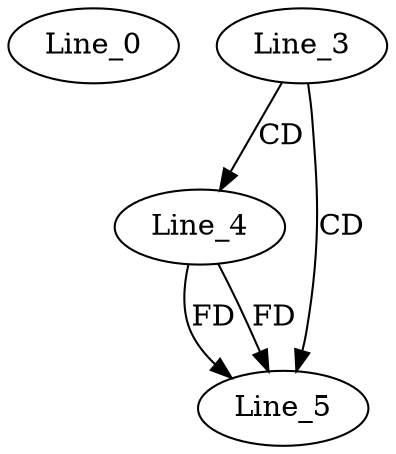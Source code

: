 digraph G {
  Line_0;
  Line_3;
  Line_4;
  Line_5;
  Line_5;
  Line_5;
  Line_3 -> Line_4 [ label="CD" ];
  Line_3 -> Line_5 [ label="CD" ];
  Line_4 -> Line_5 [ label="FD" ];
  Line_4 -> Line_5 [ label="FD" ];
}
